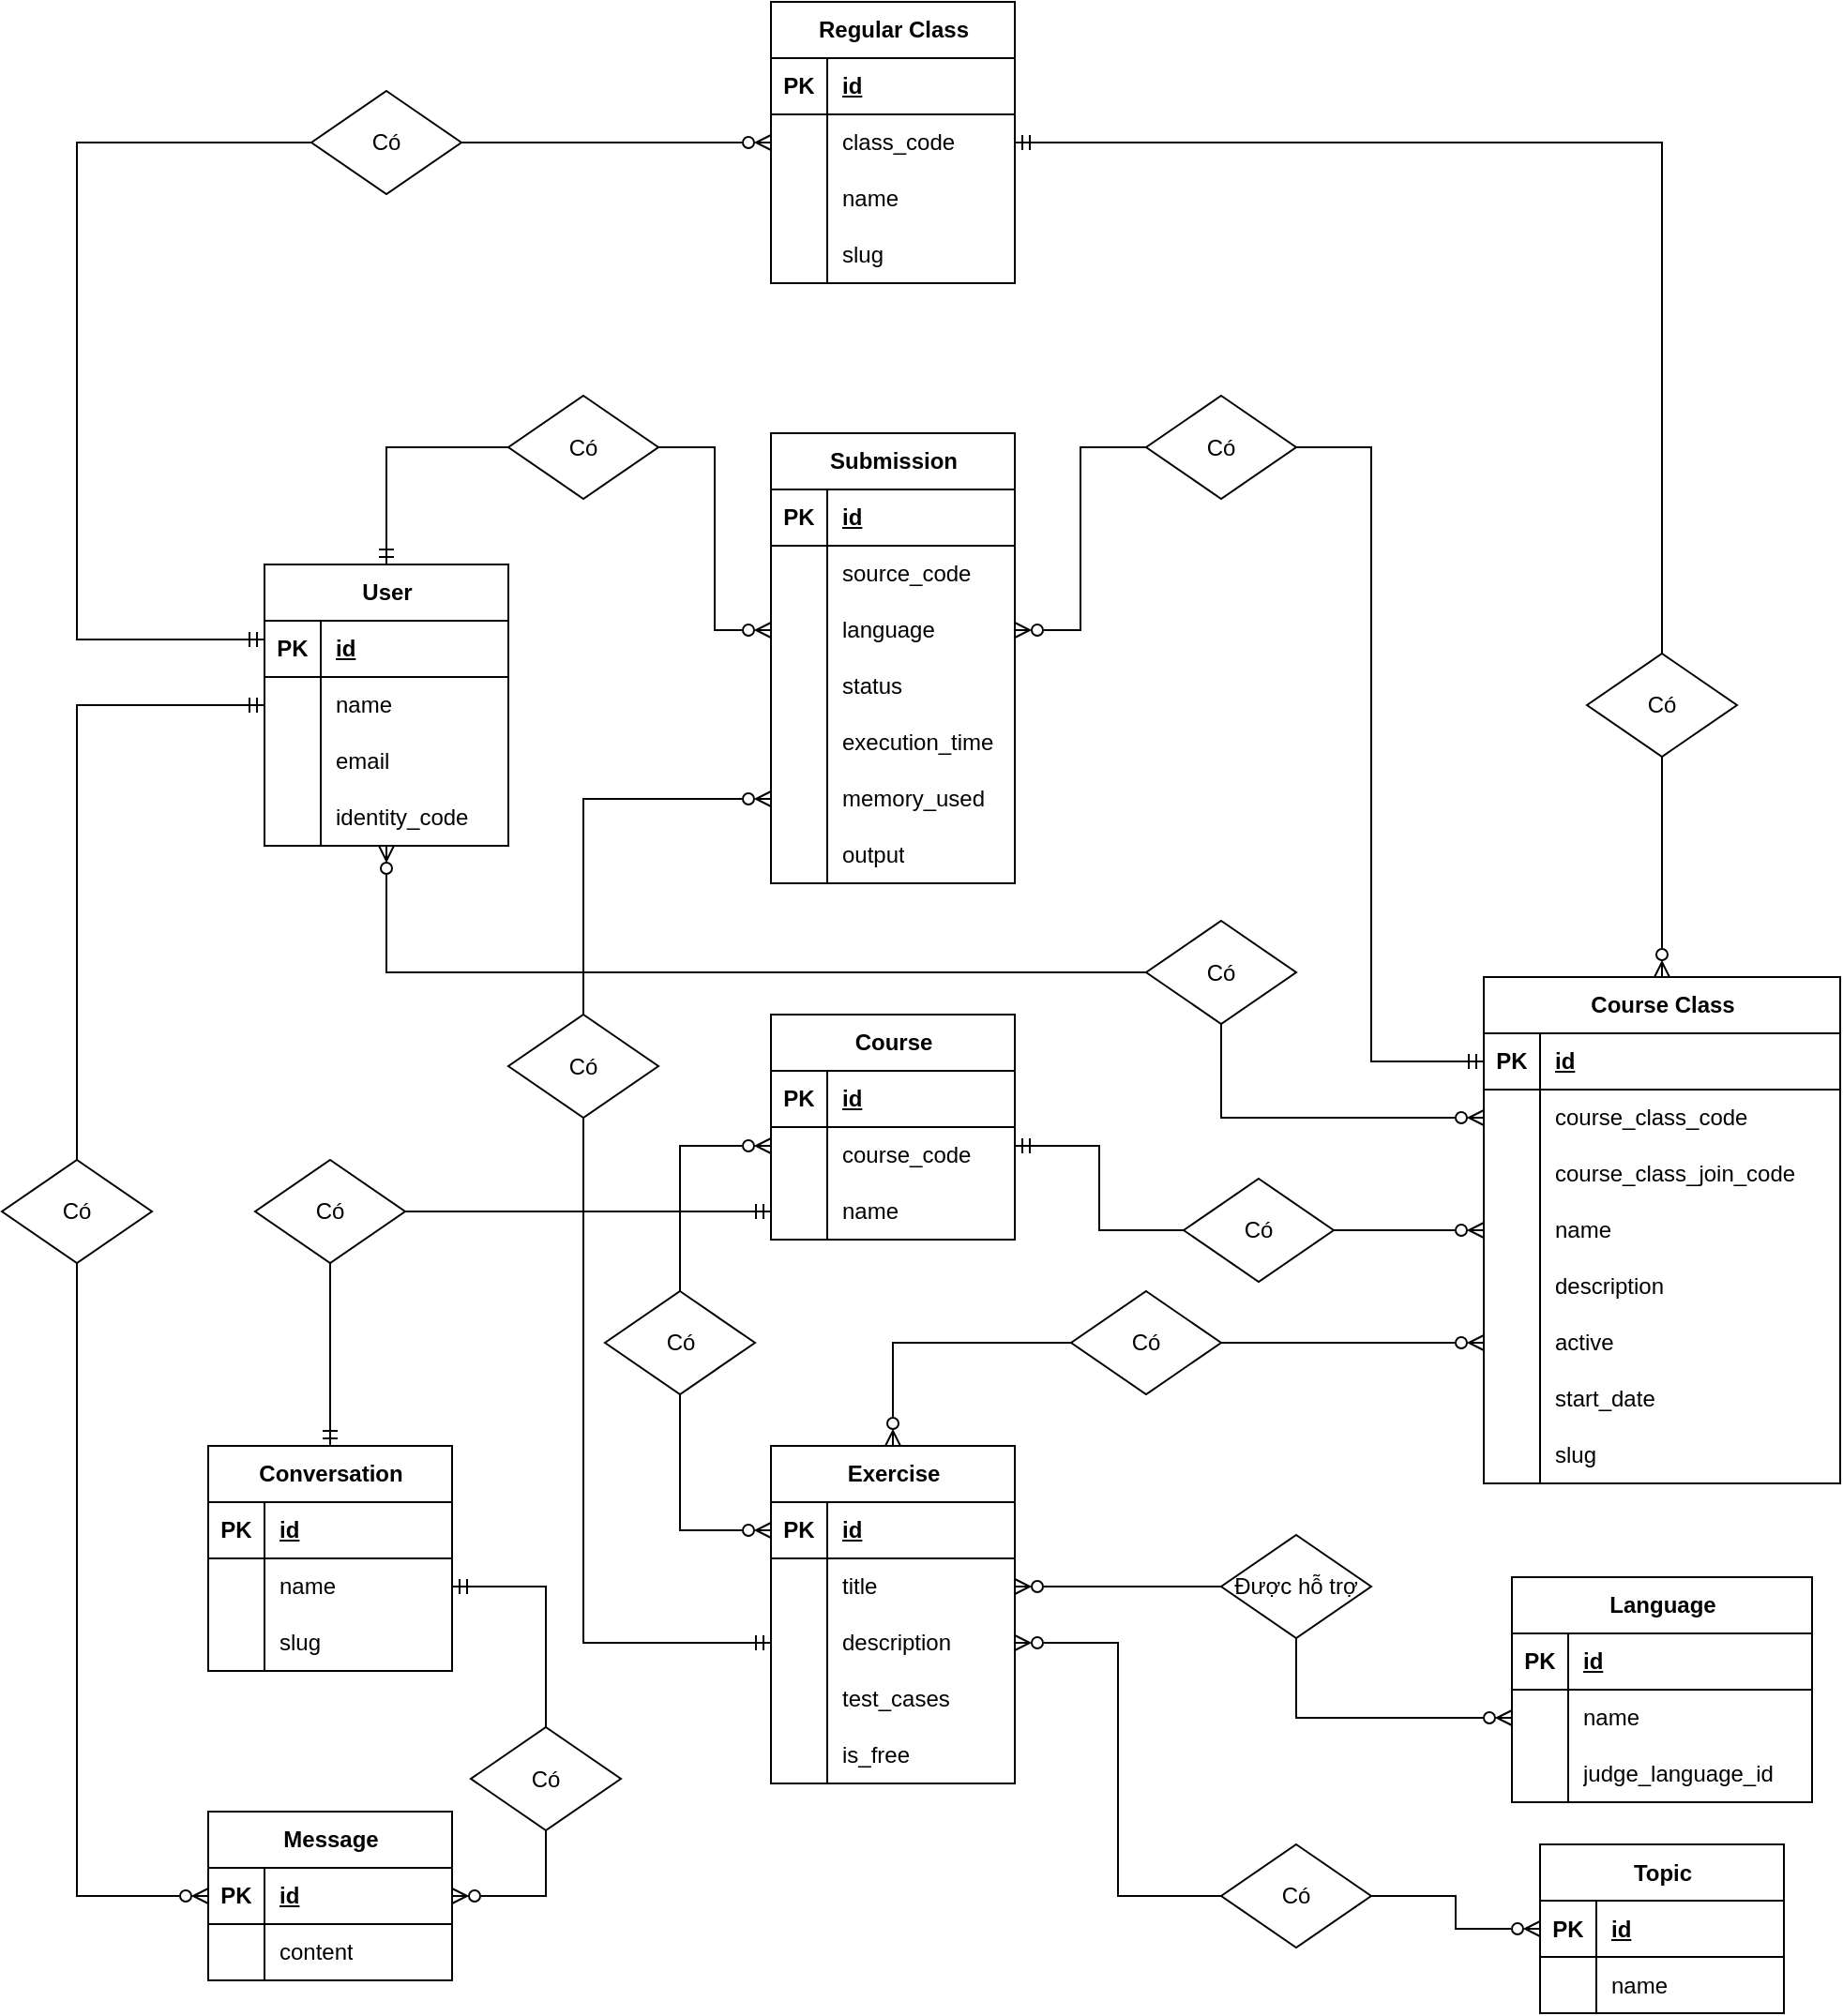 <mxfile>
    <diagram name="Page-1" id="BUQ52N1IGyS7PDmCVdv4">
        <mxGraphModel dx="2184" dy="984" grid="1" gridSize="10" guides="1" tooltips="1" connect="1" arrows="1" fold="1" page="1" pageScale="1" pageWidth="850" pageHeight="1100" math="0" shadow="0">
            <root>
                <mxCell id="0"/>
                <mxCell id="1" parent="0"/>
                <mxCell id="RSPl9oEHHZJvtTL6eW3z-139" style="edgeStyle=orthogonalEdgeStyle;rounded=0;orthogonalLoop=1;jettySize=auto;html=1;entryX=0;entryY=0.5;entryDx=0;entryDy=0;endArrow=ERzeroToMany;endFill=0;startArrow=none;startFill=0;" parent="1" source="HUi97ThK5wkzGACUbixq-1" target="RSPl9oEHHZJvtTL6eW3z-18" edge="1">
                    <mxGeometry relative="1" as="geometry"/>
                </mxCell>
                <mxCell id="HUi97ThK5wkzGACUbixq-15" style="edgeStyle=orthogonalEdgeStyle;rounded=0;orthogonalLoop=1;jettySize=auto;html=1;entryX=0;entryY=0.5;entryDx=0;entryDy=0;endArrow=ERzeroToMany;endFill=0;" parent="1" source="HUi97ThK5wkzGACUbixq-16" target="RSPl9oEHHZJvtTL6eW3z-44" edge="1">
                    <mxGeometry relative="1" as="geometry"/>
                </mxCell>
                <mxCell id="9" style="edgeStyle=orthogonalEdgeStyle;html=1;entryX=0;entryY=0.5;entryDx=0;entryDy=0;rounded=0;curved=0;startArrow=ERmandOne;startFill=0;endArrow=none;endFill=0;" edge="1" parent="1" source="RSPl9oEHHZJvtTL6eW3z-1" target="8">
                    <mxGeometry relative="1" as="geometry"/>
                </mxCell>
                <mxCell id="RSPl9oEHHZJvtTL6eW3z-1" value="User" style="shape=table;startSize=30;container=1;collapsible=1;childLayout=tableLayout;fixedRows=1;rowLines=0;fontStyle=1;align=center;resizeLast=1;html=1;" parent="1" vertex="1">
                    <mxGeometry x="-20" y="370" width="130" height="150" as="geometry"/>
                </mxCell>
                <mxCell id="RSPl9oEHHZJvtTL6eW3z-2" value="" style="shape=tableRow;horizontal=0;startSize=0;swimlaneHead=0;swimlaneBody=0;fillColor=none;collapsible=0;dropTarget=0;points=[[0,0.5],[1,0.5]];portConstraint=eastwest;top=0;left=0;right=0;bottom=1;" parent="RSPl9oEHHZJvtTL6eW3z-1" vertex="1">
                    <mxGeometry y="30" width="130" height="30" as="geometry"/>
                </mxCell>
                <mxCell id="RSPl9oEHHZJvtTL6eW3z-3" value="PK" style="shape=partialRectangle;connectable=0;fillColor=none;top=0;left=0;bottom=0;right=0;fontStyle=1;overflow=hidden;whiteSpace=wrap;html=1;" parent="RSPl9oEHHZJvtTL6eW3z-2" vertex="1">
                    <mxGeometry width="30" height="30" as="geometry">
                        <mxRectangle width="30" height="30" as="alternateBounds"/>
                    </mxGeometry>
                </mxCell>
                <mxCell id="RSPl9oEHHZJvtTL6eW3z-4" value="id" style="shape=partialRectangle;connectable=0;fillColor=none;top=0;left=0;bottom=0;right=0;align=left;spacingLeft=6;fontStyle=5;overflow=hidden;whiteSpace=wrap;html=1;" parent="RSPl9oEHHZJvtTL6eW3z-2" vertex="1">
                    <mxGeometry x="30" width="100" height="30" as="geometry">
                        <mxRectangle width="100" height="30" as="alternateBounds"/>
                    </mxGeometry>
                </mxCell>
                <mxCell id="RSPl9oEHHZJvtTL6eW3z-5" value="" style="shape=tableRow;horizontal=0;startSize=0;swimlaneHead=0;swimlaneBody=0;fillColor=none;collapsible=0;dropTarget=0;points=[[0,0.5],[1,0.5]];portConstraint=eastwest;top=0;left=0;right=0;bottom=0;" parent="RSPl9oEHHZJvtTL6eW3z-1" vertex="1">
                    <mxGeometry y="60" width="130" height="30" as="geometry"/>
                </mxCell>
                <mxCell id="RSPl9oEHHZJvtTL6eW3z-6" value="" style="shape=partialRectangle;connectable=0;fillColor=none;top=0;left=0;bottom=0;right=0;editable=1;overflow=hidden;whiteSpace=wrap;html=1;" parent="RSPl9oEHHZJvtTL6eW3z-5" vertex="1">
                    <mxGeometry width="30" height="30" as="geometry">
                        <mxRectangle width="30" height="30" as="alternateBounds"/>
                    </mxGeometry>
                </mxCell>
                <mxCell id="RSPl9oEHHZJvtTL6eW3z-7" value="name" style="shape=partialRectangle;connectable=0;fillColor=none;top=0;left=0;bottom=0;right=0;align=left;spacingLeft=6;overflow=hidden;whiteSpace=wrap;html=1;" parent="RSPl9oEHHZJvtTL6eW3z-5" vertex="1">
                    <mxGeometry x="30" width="100" height="30" as="geometry">
                        <mxRectangle width="100" height="30" as="alternateBounds"/>
                    </mxGeometry>
                </mxCell>
                <mxCell id="RSPl9oEHHZJvtTL6eW3z-8" value="" style="shape=tableRow;horizontal=0;startSize=0;swimlaneHead=0;swimlaneBody=0;fillColor=none;collapsible=0;dropTarget=0;points=[[0,0.5],[1,0.5]];portConstraint=eastwest;top=0;left=0;right=0;bottom=0;" parent="RSPl9oEHHZJvtTL6eW3z-1" vertex="1">
                    <mxGeometry y="90" width="130" height="30" as="geometry"/>
                </mxCell>
                <mxCell id="RSPl9oEHHZJvtTL6eW3z-9" value="" style="shape=partialRectangle;connectable=0;fillColor=none;top=0;left=0;bottom=0;right=0;editable=1;overflow=hidden;whiteSpace=wrap;html=1;" parent="RSPl9oEHHZJvtTL6eW3z-8" vertex="1">
                    <mxGeometry width="30" height="30" as="geometry">
                        <mxRectangle width="30" height="30" as="alternateBounds"/>
                    </mxGeometry>
                </mxCell>
                <mxCell id="RSPl9oEHHZJvtTL6eW3z-10" value="email" style="shape=partialRectangle;connectable=0;fillColor=none;top=0;left=0;bottom=0;right=0;align=left;spacingLeft=6;overflow=hidden;whiteSpace=wrap;html=1;" parent="RSPl9oEHHZJvtTL6eW3z-8" vertex="1">
                    <mxGeometry x="30" width="100" height="30" as="geometry">
                        <mxRectangle width="100" height="30" as="alternateBounds"/>
                    </mxGeometry>
                </mxCell>
                <mxCell id="RSPl9oEHHZJvtTL6eW3z-11" value="" style="shape=tableRow;horizontal=0;startSize=0;swimlaneHead=0;swimlaneBody=0;fillColor=none;collapsible=0;dropTarget=0;points=[[0,0.5],[1,0.5]];portConstraint=eastwest;top=0;left=0;right=0;bottom=0;" parent="RSPl9oEHHZJvtTL6eW3z-1" vertex="1">
                    <mxGeometry y="120" width="130" height="30" as="geometry"/>
                </mxCell>
                <mxCell id="RSPl9oEHHZJvtTL6eW3z-12" value="" style="shape=partialRectangle;connectable=0;fillColor=none;top=0;left=0;bottom=0;right=0;editable=1;overflow=hidden;whiteSpace=wrap;html=1;" parent="RSPl9oEHHZJvtTL6eW3z-11" vertex="1">
                    <mxGeometry width="30" height="30" as="geometry">
                        <mxRectangle width="30" height="30" as="alternateBounds"/>
                    </mxGeometry>
                </mxCell>
                <mxCell id="RSPl9oEHHZJvtTL6eW3z-13" value="identity_code" style="shape=partialRectangle;connectable=0;fillColor=none;top=0;left=0;bottom=0;right=0;align=left;spacingLeft=6;overflow=hidden;whiteSpace=wrap;html=1;" parent="RSPl9oEHHZJvtTL6eW3z-11" vertex="1">
                    <mxGeometry x="30" width="100" height="30" as="geometry">
                        <mxRectangle width="100" height="30" as="alternateBounds"/>
                    </mxGeometry>
                </mxCell>
                <mxCell id="RSPl9oEHHZJvtTL6eW3z-14" value="Regular Class" style="shape=table;startSize=30;container=1;collapsible=1;childLayout=tableLayout;fixedRows=1;rowLines=0;fontStyle=1;align=center;resizeLast=1;html=1;" parent="1" vertex="1">
                    <mxGeometry x="250" y="70" width="130" height="150" as="geometry"/>
                </mxCell>
                <mxCell id="RSPl9oEHHZJvtTL6eW3z-15" value="" style="shape=tableRow;horizontal=0;startSize=0;swimlaneHead=0;swimlaneBody=0;fillColor=none;collapsible=0;dropTarget=0;points=[[0,0.5],[1,0.5]];portConstraint=eastwest;top=0;left=0;right=0;bottom=1;" parent="RSPl9oEHHZJvtTL6eW3z-14" vertex="1">
                    <mxGeometry y="30" width="130" height="30" as="geometry"/>
                </mxCell>
                <mxCell id="RSPl9oEHHZJvtTL6eW3z-16" value="PK" style="shape=partialRectangle;connectable=0;fillColor=none;top=0;left=0;bottom=0;right=0;fontStyle=1;overflow=hidden;whiteSpace=wrap;html=1;" parent="RSPl9oEHHZJvtTL6eW3z-15" vertex="1">
                    <mxGeometry width="30" height="30" as="geometry">
                        <mxRectangle width="30" height="30" as="alternateBounds"/>
                    </mxGeometry>
                </mxCell>
                <mxCell id="RSPl9oEHHZJvtTL6eW3z-17" value="id" style="shape=partialRectangle;connectable=0;fillColor=none;top=0;left=0;bottom=0;right=0;align=left;spacingLeft=6;fontStyle=5;overflow=hidden;whiteSpace=wrap;html=1;" parent="RSPl9oEHHZJvtTL6eW3z-15" vertex="1">
                    <mxGeometry x="30" width="100" height="30" as="geometry">
                        <mxRectangle width="100" height="30" as="alternateBounds"/>
                    </mxGeometry>
                </mxCell>
                <mxCell id="RSPl9oEHHZJvtTL6eW3z-18" value="" style="shape=tableRow;horizontal=0;startSize=0;swimlaneHead=0;swimlaneBody=0;fillColor=none;collapsible=0;dropTarget=0;points=[[0,0.5],[1,0.5]];portConstraint=eastwest;top=0;left=0;right=0;bottom=0;" parent="RSPl9oEHHZJvtTL6eW3z-14" vertex="1">
                    <mxGeometry y="60" width="130" height="30" as="geometry"/>
                </mxCell>
                <mxCell id="RSPl9oEHHZJvtTL6eW3z-19" value="" style="shape=partialRectangle;connectable=0;fillColor=none;top=0;left=0;bottom=0;right=0;editable=1;overflow=hidden;whiteSpace=wrap;html=1;" parent="RSPl9oEHHZJvtTL6eW3z-18" vertex="1">
                    <mxGeometry width="30" height="30" as="geometry">
                        <mxRectangle width="30" height="30" as="alternateBounds"/>
                    </mxGeometry>
                </mxCell>
                <mxCell id="RSPl9oEHHZJvtTL6eW3z-20" value="class_code" style="shape=partialRectangle;connectable=0;fillColor=none;top=0;left=0;bottom=0;right=0;align=left;spacingLeft=6;overflow=hidden;whiteSpace=wrap;html=1;" parent="RSPl9oEHHZJvtTL6eW3z-18" vertex="1">
                    <mxGeometry x="30" width="100" height="30" as="geometry">
                        <mxRectangle width="100" height="30" as="alternateBounds"/>
                    </mxGeometry>
                </mxCell>
                <mxCell id="RSPl9oEHHZJvtTL6eW3z-21" value="" style="shape=tableRow;horizontal=0;startSize=0;swimlaneHead=0;swimlaneBody=0;fillColor=none;collapsible=0;dropTarget=0;points=[[0,0.5],[1,0.5]];portConstraint=eastwest;top=0;left=0;right=0;bottom=0;" parent="RSPl9oEHHZJvtTL6eW3z-14" vertex="1">
                    <mxGeometry y="90" width="130" height="30" as="geometry"/>
                </mxCell>
                <mxCell id="RSPl9oEHHZJvtTL6eW3z-22" value="" style="shape=partialRectangle;connectable=0;fillColor=none;top=0;left=0;bottom=0;right=0;editable=1;overflow=hidden;whiteSpace=wrap;html=1;" parent="RSPl9oEHHZJvtTL6eW3z-21" vertex="1">
                    <mxGeometry width="30" height="30" as="geometry">
                        <mxRectangle width="30" height="30" as="alternateBounds"/>
                    </mxGeometry>
                </mxCell>
                <mxCell id="RSPl9oEHHZJvtTL6eW3z-23" value="name" style="shape=partialRectangle;connectable=0;fillColor=none;top=0;left=0;bottom=0;right=0;align=left;spacingLeft=6;overflow=hidden;whiteSpace=wrap;html=1;" parent="RSPl9oEHHZJvtTL6eW3z-21" vertex="1">
                    <mxGeometry x="30" width="100" height="30" as="geometry">
                        <mxRectangle width="100" height="30" as="alternateBounds"/>
                    </mxGeometry>
                </mxCell>
                <mxCell id="RSPl9oEHHZJvtTL6eW3z-24" value="" style="shape=tableRow;horizontal=0;startSize=0;swimlaneHead=0;swimlaneBody=0;fillColor=none;collapsible=0;dropTarget=0;points=[[0,0.5],[1,0.5]];portConstraint=eastwest;top=0;left=0;right=0;bottom=0;" parent="RSPl9oEHHZJvtTL6eW3z-14" vertex="1">
                    <mxGeometry y="120" width="130" height="30" as="geometry"/>
                </mxCell>
                <mxCell id="RSPl9oEHHZJvtTL6eW3z-25" value="" style="shape=partialRectangle;connectable=0;fillColor=none;top=0;left=0;bottom=0;right=0;editable=1;overflow=hidden;whiteSpace=wrap;html=1;" parent="RSPl9oEHHZJvtTL6eW3z-24" vertex="1">
                    <mxGeometry width="30" height="30" as="geometry">
                        <mxRectangle width="30" height="30" as="alternateBounds"/>
                    </mxGeometry>
                </mxCell>
                <mxCell id="RSPl9oEHHZJvtTL6eW3z-26" value="slug" style="shape=partialRectangle;connectable=0;fillColor=none;top=0;left=0;bottom=0;right=0;align=left;spacingLeft=6;overflow=hidden;whiteSpace=wrap;html=1;" parent="RSPl9oEHHZJvtTL6eW3z-24" vertex="1">
                    <mxGeometry x="30" width="100" height="30" as="geometry">
                        <mxRectangle width="100" height="30" as="alternateBounds"/>
                    </mxGeometry>
                </mxCell>
                <mxCell id="HUi97ThK5wkzGACUbixq-21" style="rounded=0;orthogonalLoop=1;jettySize=auto;html=1;entryX=0.5;entryY=0;entryDx=0;entryDy=0;endArrow=none;startFill=0;startArrow=ERzeroToMany;edgeStyle=orthogonalEdgeStyle;" parent="1" source="RSPl9oEHHZJvtTL6eW3z-27" target="HUi97ThK5wkzGACUbixq-20" edge="1">
                    <mxGeometry relative="1" as="geometry">
                        <Array as="points">
                            <mxPoint x="202" y="680"/>
                        </Array>
                    </mxGeometry>
                </mxCell>
                <mxCell id="RSPl9oEHHZJvtTL6eW3z-27" value="Course" style="shape=table;startSize=30;container=1;collapsible=1;childLayout=tableLayout;fixedRows=1;rowLines=0;fontStyle=1;align=center;resizeLast=1;html=1;" parent="1" vertex="1">
                    <mxGeometry x="250" y="610" width="130" height="120" as="geometry"/>
                </mxCell>
                <mxCell id="RSPl9oEHHZJvtTL6eW3z-28" value="" style="shape=tableRow;horizontal=0;startSize=0;swimlaneHead=0;swimlaneBody=0;fillColor=none;collapsible=0;dropTarget=0;points=[[0,0.5],[1,0.5]];portConstraint=eastwest;top=0;left=0;right=0;bottom=1;" parent="RSPl9oEHHZJvtTL6eW3z-27" vertex="1">
                    <mxGeometry y="30" width="130" height="30" as="geometry"/>
                </mxCell>
                <mxCell id="RSPl9oEHHZJvtTL6eW3z-29" value="PK" style="shape=partialRectangle;connectable=0;fillColor=none;top=0;left=0;bottom=0;right=0;fontStyle=1;overflow=hidden;whiteSpace=wrap;html=1;" parent="RSPl9oEHHZJvtTL6eW3z-28" vertex="1">
                    <mxGeometry width="30" height="30" as="geometry">
                        <mxRectangle width="30" height="30" as="alternateBounds"/>
                    </mxGeometry>
                </mxCell>
                <mxCell id="RSPl9oEHHZJvtTL6eW3z-30" value="id" style="shape=partialRectangle;connectable=0;fillColor=none;top=0;left=0;bottom=0;right=0;align=left;spacingLeft=6;fontStyle=5;overflow=hidden;whiteSpace=wrap;html=1;" parent="RSPl9oEHHZJvtTL6eW3z-28" vertex="1">
                    <mxGeometry x="30" width="100" height="30" as="geometry">
                        <mxRectangle width="100" height="30" as="alternateBounds"/>
                    </mxGeometry>
                </mxCell>
                <mxCell id="RSPl9oEHHZJvtTL6eW3z-31" value="" style="shape=tableRow;horizontal=0;startSize=0;swimlaneHead=0;swimlaneBody=0;fillColor=none;collapsible=0;dropTarget=0;points=[[0,0.5],[1,0.5]];portConstraint=eastwest;top=0;left=0;right=0;bottom=0;" parent="RSPl9oEHHZJvtTL6eW3z-27" vertex="1">
                    <mxGeometry y="60" width="130" height="30" as="geometry"/>
                </mxCell>
                <mxCell id="RSPl9oEHHZJvtTL6eW3z-32" value="" style="shape=partialRectangle;connectable=0;fillColor=none;top=0;left=0;bottom=0;right=0;editable=1;overflow=hidden;whiteSpace=wrap;html=1;" parent="RSPl9oEHHZJvtTL6eW3z-31" vertex="1">
                    <mxGeometry width="30" height="30" as="geometry">
                        <mxRectangle width="30" height="30" as="alternateBounds"/>
                    </mxGeometry>
                </mxCell>
                <mxCell id="RSPl9oEHHZJvtTL6eW3z-33" value="course_code" style="shape=partialRectangle;connectable=0;fillColor=none;top=0;left=0;bottom=0;right=0;align=left;spacingLeft=6;overflow=hidden;whiteSpace=wrap;html=1;" parent="RSPl9oEHHZJvtTL6eW3z-31" vertex="1">
                    <mxGeometry x="30" width="100" height="30" as="geometry">
                        <mxRectangle width="100" height="30" as="alternateBounds"/>
                    </mxGeometry>
                </mxCell>
                <mxCell id="RSPl9oEHHZJvtTL6eW3z-34" value="" style="shape=tableRow;horizontal=0;startSize=0;swimlaneHead=0;swimlaneBody=0;fillColor=none;collapsible=0;dropTarget=0;points=[[0,0.5],[1,0.5]];portConstraint=eastwest;top=0;left=0;right=0;bottom=0;" parent="RSPl9oEHHZJvtTL6eW3z-27" vertex="1">
                    <mxGeometry y="90" width="130" height="30" as="geometry"/>
                </mxCell>
                <mxCell id="RSPl9oEHHZJvtTL6eW3z-35" value="" style="shape=partialRectangle;connectable=0;fillColor=none;top=0;left=0;bottom=0;right=0;editable=1;overflow=hidden;whiteSpace=wrap;html=1;" parent="RSPl9oEHHZJvtTL6eW3z-34" vertex="1">
                    <mxGeometry width="30" height="30" as="geometry">
                        <mxRectangle width="30" height="30" as="alternateBounds"/>
                    </mxGeometry>
                </mxCell>
                <mxCell id="RSPl9oEHHZJvtTL6eW3z-36" value="name" style="shape=partialRectangle;connectable=0;fillColor=none;top=0;left=0;bottom=0;right=0;align=left;spacingLeft=6;overflow=hidden;whiteSpace=wrap;html=1;" parent="RSPl9oEHHZJvtTL6eW3z-34" vertex="1">
                    <mxGeometry x="30" width="100" height="30" as="geometry">
                        <mxRectangle width="100" height="30" as="alternateBounds"/>
                    </mxGeometry>
                </mxCell>
                <mxCell id="HUi97ThK5wkzGACUbixq-18" style="rounded=0;orthogonalLoop=1;jettySize=auto;html=1;entryX=1;entryY=0.5;entryDx=0;entryDy=0;startArrow=ERzeroToMany;startFill=0;endArrow=none;exitX=0;exitY=0.5;exitDx=0;exitDy=0;" parent="1" source="RSPl9oEHHZJvtTL6eW3z-56" target="HUi97ThK5wkzGACUbixq-12" edge="1">
                    <mxGeometry relative="1" as="geometry"/>
                </mxCell>
                <mxCell id="RSPl9oEHHZJvtTL6eW3z-40" value="Course Class" style="shape=table;startSize=30;container=1;collapsible=1;childLayout=tableLayout;fixedRows=1;rowLines=0;fontStyle=1;align=center;resizeLast=1;html=1;" parent="1" vertex="1">
                    <mxGeometry x="630" y="590" width="190" height="270" as="geometry"/>
                </mxCell>
                <mxCell id="RSPl9oEHHZJvtTL6eW3z-41" value="" style="shape=tableRow;horizontal=0;startSize=0;swimlaneHead=0;swimlaneBody=0;fillColor=none;collapsible=0;dropTarget=0;points=[[0,0.5],[1,0.5]];portConstraint=eastwest;top=0;left=0;right=0;bottom=1;" parent="RSPl9oEHHZJvtTL6eW3z-40" vertex="1">
                    <mxGeometry y="30" width="190" height="30" as="geometry"/>
                </mxCell>
                <mxCell id="RSPl9oEHHZJvtTL6eW3z-42" value="PK" style="shape=partialRectangle;connectable=0;fillColor=none;top=0;left=0;bottom=0;right=0;fontStyle=1;overflow=hidden;whiteSpace=wrap;html=1;" parent="RSPl9oEHHZJvtTL6eW3z-41" vertex="1">
                    <mxGeometry width="30" height="30" as="geometry">
                        <mxRectangle width="30" height="30" as="alternateBounds"/>
                    </mxGeometry>
                </mxCell>
                <mxCell id="RSPl9oEHHZJvtTL6eW3z-43" value="id" style="shape=partialRectangle;connectable=0;fillColor=none;top=0;left=0;bottom=0;right=0;align=left;spacingLeft=6;fontStyle=5;overflow=hidden;whiteSpace=wrap;html=1;" parent="RSPl9oEHHZJvtTL6eW3z-41" vertex="1">
                    <mxGeometry x="30" width="160" height="30" as="geometry">
                        <mxRectangle width="160" height="30" as="alternateBounds"/>
                    </mxGeometry>
                </mxCell>
                <mxCell id="RSPl9oEHHZJvtTL6eW3z-44" value="" style="shape=tableRow;horizontal=0;startSize=0;swimlaneHead=0;swimlaneBody=0;fillColor=none;collapsible=0;dropTarget=0;points=[[0,0.5],[1,0.5]];portConstraint=eastwest;top=0;left=0;right=0;bottom=0;" parent="RSPl9oEHHZJvtTL6eW3z-40" vertex="1">
                    <mxGeometry y="60" width="190" height="30" as="geometry"/>
                </mxCell>
                <mxCell id="RSPl9oEHHZJvtTL6eW3z-45" value="" style="shape=partialRectangle;connectable=0;fillColor=none;top=0;left=0;bottom=0;right=0;editable=1;overflow=hidden;whiteSpace=wrap;html=1;" parent="RSPl9oEHHZJvtTL6eW3z-44" vertex="1">
                    <mxGeometry width="30" height="30" as="geometry">
                        <mxRectangle width="30" height="30" as="alternateBounds"/>
                    </mxGeometry>
                </mxCell>
                <mxCell id="RSPl9oEHHZJvtTL6eW3z-46" value="course_class_code" style="shape=partialRectangle;connectable=0;fillColor=none;top=0;left=0;bottom=0;right=0;align=left;spacingLeft=6;overflow=hidden;whiteSpace=wrap;html=1;" parent="RSPl9oEHHZJvtTL6eW3z-44" vertex="1">
                    <mxGeometry x="30" width="160" height="30" as="geometry">
                        <mxRectangle width="160" height="30" as="alternateBounds"/>
                    </mxGeometry>
                </mxCell>
                <mxCell id="RSPl9oEHHZJvtTL6eW3z-50" value="" style="shape=tableRow;horizontal=0;startSize=0;swimlaneHead=0;swimlaneBody=0;fillColor=none;collapsible=0;dropTarget=0;points=[[0,0.5],[1,0.5]];portConstraint=eastwest;top=0;left=0;right=0;bottom=0;" parent="RSPl9oEHHZJvtTL6eW3z-40" vertex="1">
                    <mxGeometry y="90" width="190" height="30" as="geometry"/>
                </mxCell>
                <mxCell id="RSPl9oEHHZJvtTL6eW3z-51" value="" style="shape=partialRectangle;connectable=0;fillColor=none;top=0;left=0;bottom=0;right=0;editable=1;overflow=hidden;whiteSpace=wrap;html=1;" parent="RSPl9oEHHZJvtTL6eW3z-50" vertex="1">
                    <mxGeometry width="30" height="30" as="geometry">
                        <mxRectangle width="30" height="30" as="alternateBounds"/>
                    </mxGeometry>
                </mxCell>
                <mxCell id="RSPl9oEHHZJvtTL6eW3z-52" value="course_class_join_code" style="shape=partialRectangle;connectable=0;fillColor=none;top=0;left=0;bottom=0;right=0;align=left;spacingLeft=6;overflow=hidden;whiteSpace=wrap;html=1;" parent="RSPl9oEHHZJvtTL6eW3z-50" vertex="1">
                    <mxGeometry x="30" width="160" height="30" as="geometry">
                        <mxRectangle width="160" height="30" as="alternateBounds"/>
                    </mxGeometry>
                </mxCell>
                <mxCell id="RSPl9oEHHZJvtTL6eW3z-47" value="" style="shape=tableRow;horizontal=0;startSize=0;swimlaneHead=0;swimlaneBody=0;fillColor=none;collapsible=0;dropTarget=0;points=[[0,0.5],[1,0.5]];portConstraint=eastwest;top=0;left=0;right=0;bottom=0;" parent="RSPl9oEHHZJvtTL6eW3z-40" vertex="1">
                    <mxGeometry y="120" width="190" height="30" as="geometry"/>
                </mxCell>
                <mxCell id="RSPl9oEHHZJvtTL6eW3z-48" value="" style="shape=partialRectangle;connectable=0;fillColor=none;top=0;left=0;bottom=0;right=0;editable=1;overflow=hidden;whiteSpace=wrap;html=1;" parent="RSPl9oEHHZJvtTL6eW3z-47" vertex="1">
                    <mxGeometry width="30" height="30" as="geometry">
                        <mxRectangle width="30" height="30" as="alternateBounds"/>
                    </mxGeometry>
                </mxCell>
                <mxCell id="RSPl9oEHHZJvtTL6eW3z-49" value="name" style="shape=partialRectangle;connectable=0;fillColor=none;top=0;left=0;bottom=0;right=0;align=left;spacingLeft=6;overflow=hidden;whiteSpace=wrap;html=1;" parent="RSPl9oEHHZJvtTL6eW3z-47" vertex="1">
                    <mxGeometry x="30" width="160" height="30" as="geometry">
                        <mxRectangle width="160" height="30" as="alternateBounds"/>
                    </mxGeometry>
                </mxCell>
                <mxCell id="RSPl9oEHHZJvtTL6eW3z-53" value="" style="shape=tableRow;horizontal=0;startSize=0;swimlaneHead=0;swimlaneBody=0;fillColor=none;collapsible=0;dropTarget=0;points=[[0,0.5],[1,0.5]];portConstraint=eastwest;top=0;left=0;right=0;bottom=0;" parent="RSPl9oEHHZJvtTL6eW3z-40" vertex="1">
                    <mxGeometry y="150" width="190" height="30" as="geometry"/>
                </mxCell>
                <mxCell id="RSPl9oEHHZJvtTL6eW3z-54" value="" style="shape=partialRectangle;connectable=0;fillColor=none;top=0;left=0;bottom=0;right=0;editable=1;overflow=hidden;whiteSpace=wrap;html=1;" parent="RSPl9oEHHZJvtTL6eW3z-53" vertex="1">
                    <mxGeometry width="30" height="30" as="geometry">
                        <mxRectangle width="30" height="30" as="alternateBounds"/>
                    </mxGeometry>
                </mxCell>
                <mxCell id="RSPl9oEHHZJvtTL6eW3z-55" value="description" style="shape=partialRectangle;connectable=0;fillColor=none;top=0;left=0;bottom=0;right=0;align=left;spacingLeft=6;overflow=hidden;whiteSpace=wrap;html=1;" parent="RSPl9oEHHZJvtTL6eW3z-53" vertex="1">
                    <mxGeometry x="30" width="160" height="30" as="geometry">
                        <mxRectangle width="160" height="30" as="alternateBounds"/>
                    </mxGeometry>
                </mxCell>
                <mxCell id="RSPl9oEHHZJvtTL6eW3z-56" value="" style="shape=tableRow;horizontal=0;startSize=0;swimlaneHead=0;swimlaneBody=0;fillColor=none;collapsible=0;dropTarget=0;points=[[0,0.5],[1,0.5]];portConstraint=eastwest;top=0;left=0;right=0;bottom=0;" parent="RSPl9oEHHZJvtTL6eW3z-40" vertex="1">
                    <mxGeometry y="180" width="190" height="30" as="geometry"/>
                </mxCell>
                <mxCell id="RSPl9oEHHZJvtTL6eW3z-57" value="&lt;span style=&quot;white-space: pre;&quot;&gt;&#x9;&lt;/span&gt;" style="shape=partialRectangle;connectable=0;fillColor=none;top=0;left=0;bottom=0;right=0;editable=1;overflow=hidden;whiteSpace=wrap;html=1;" parent="RSPl9oEHHZJvtTL6eW3z-56" vertex="1">
                    <mxGeometry width="30" height="30" as="geometry">
                        <mxRectangle width="30" height="30" as="alternateBounds"/>
                    </mxGeometry>
                </mxCell>
                <mxCell id="RSPl9oEHHZJvtTL6eW3z-58" value="active" style="shape=partialRectangle;connectable=0;fillColor=none;top=0;left=0;bottom=0;right=0;align=left;spacingLeft=6;overflow=hidden;whiteSpace=wrap;html=1;" parent="RSPl9oEHHZJvtTL6eW3z-56" vertex="1">
                    <mxGeometry x="30" width="160" height="30" as="geometry">
                        <mxRectangle width="160" height="30" as="alternateBounds"/>
                    </mxGeometry>
                </mxCell>
                <mxCell id="RSPl9oEHHZJvtTL6eW3z-59" value="" style="shape=tableRow;horizontal=0;startSize=0;swimlaneHead=0;swimlaneBody=0;fillColor=none;collapsible=0;dropTarget=0;points=[[0,0.5],[1,0.5]];portConstraint=eastwest;top=0;left=0;right=0;bottom=0;" parent="RSPl9oEHHZJvtTL6eW3z-40" vertex="1">
                    <mxGeometry y="210" width="190" height="30" as="geometry"/>
                </mxCell>
                <mxCell id="RSPl9oEHHZJvtTL6eW3z-60" value="&lt;span style=&quot;white-space: pre;&quot;&gt;&#x9;&lt;/span&gt;" style="shape=partialRectangle;connectable=0;fillColor=none;top=0;left=0;bottom=0;right=0;editable=1;overflow=hidden;whiteSpace=wrap;html=1;" parent="RSPl9oEHHZJvtTL6eW3z-59" vertex="1">
                    <mxGeometry width="30" height="30" as="geometry">
                        <mxRectangle width="30" height="30" as="alternateBounds"/>
                    </mxGeometry>
                </mxCell>
                <mxCell id="RSPl9oEHHZJvtTL6eW3z-61" value="start_date" style="shape=partialRectangle;connectable=0;fillColor=none;top=0;left=0;bottom=0;right=0;align=left;spacingLeft=6;overflow=hidden;whiteSpace=wrap;html=1;" parent="RSPl9oEHHZJvtTL6eW3z-59" vertex="1">
                    <mxGeometry x="30" width="160" height="30" as="geometry">
                        <mxRectangle width="160" height="30" as="alternateBounds"/>
                    </mxGeometry>
                </mxCell>
                <mxCell id="RSPl9oEHHZJvtTL6eW3z-62" value="" style="shape=tableRow;horizontal=0;startSize=0;swimlaneHead=0;swimlaneBody=0;fillColor=none;collapsible=0;dropTarget=0;points=[[0,0.5],[1,0.5]];portConstraint=eastwest;top=0;left=0;right=0;bottom=0;" parent="RSPl9oEHHZJvtTL6eW3z-40" vertex="1">
                    <mxGeometry y="240" width="190" height="30" as="geometry"/>
                </mxCell>
                <mxCell id="RSPl9oEHHZJvtTL6eW3z-63" value="&lt;span style=&quot;white-space: pre;&quot;&gt;&#x9;&lt;/span&gt;" style="shape=partialRectangle;connectable=0;fillColor=none;top=0;left=0;bottom=0;right=0;editable=1;overflow=hidden;whiteSpace=wrap;html=1;" parent="RSPl9oEHHZJvtTL6eW3z-62" vertex="1">
                    <mxGeometry width="30" height="30" as="geometry">
                        <mxRectangle width="30" height="30" as="alternateBounds"/>
                    </mxGeometry>
                </mxCell>
                <mxCell id="RSPl9oEHHZJvtTL6eW3z-64" value="slug" style="shape=partialRectangle;connectable=0;fillColor=none;top=0;left=0;bottom=0;right=0;align=left;spacingLeft=6;overflow=hidden;whiteSpace=wrap;html=1;" parent="RSPl9oEHHZJvtTL6eW3z-62" vertex="1">
                    <mxGeometry x="30" width="160" height="30" as="geometry">
                        <mxRectangle width="160" height="30" as="alternateBounds"/>
                    </mxGeometry>
                </mxCell>
                <mxCell id="RSPl9oEHHZJvtTL6eW3z-65" value="Exercise" style="shape=table;startSize=30;container=1;collapsible=1;childLayout=tableLayout;fixedRows=1;rowLines=0;fontStyle=1;align=center;resizeLast=1;html=1;" parent="1" vertex="1">
                    <mxGeometry x="250" y="840" width="130" height="180" as="geometry"/>
                </mxCell>
                <mxCell id="RSPl9oEHHZJvtTL6eW3z-66" value="" style="shape=tableRow;horizontal=0;startSize=0;swimlaneHead=0;swimlaneBody=0;fillColor=none;collapsible=0;dropTarget=0;points=[[0,0.5],[1,0.5]];portConstraint=eastwest;top=0;left=0;right=0;bottom=1;" parent="RSPl9oEHHZJvtTL6eW3z-65" vertex="1">
                    <mxGeometry y="30" width="130" height="30" as="geometry"/>
                </mxCell>
                <mxCell id="RSPl9oEHHZJvtTL6eW3z-67" value="PK" style="shape=partialRectangle;connectable=0;fillColor=none;top=0;left=0;bottom=0;right=0;fontStyle=1;overflow=hidden;whiteSpace=wrap;html=1;" parent="RSPl9oEHHZJvtTL6eW3z-66" vertex="1">
                    <mxGeometry width="30" height="30" as="geometry">
                        <mxRectangle width="30" height="30" as="alternateBounds"/>
                    </mxGeometry>
                </mxCell>
                <mxCell id="RSPl9oEHHZJvtTL6eW3z-68" value="id" style="shape=partialRectangle;connectable=0;fillColor=none;top=0;left=0;bottom=0;right=0;align=left;spacingLeft=6;fontStyle=5;overflow=hidden;whiteSpace=wrap;html=1;" parent="RSPl9oEHHZJvtTL6eW3z-66" vertex="1">
                    <mxGeometry x="30" width="100" height="30" as="geometry">
                        <mxRectangle width="100" height="30" as="alternateBounds"/>
                    </mxGeometry>
                </mxCell>
                <mxCell id="RSPl9oEHHZJvtTL6eW3z-69" value="" style="shape=tableRow;horizontal=0;startSize=0;swimlaneHead=0;swimlaneBody=0;fillColor=none;collapsible=0;dropTarget=0;points=[[0,0.5],[1,0.5]];portConstraint=eastwest;top=0;left=0;right=0;bottom=0;" parent="RSPl9oEHHZJvtTL6eW3z-65" vertex="1">
                    <mxGeometry y="60" width="130" height="30" as="geometry"/>
                </mxCell>
                <mxCell id="RSPl9oEHHZJvtTL6eW3z-70" value="" style="shape=partialRectangle;connectable=0;fillColor=none;top=0;left=0;bottom=0;right=0;editable=1;overflow=hidden;whiteSpace=wrap;html=1;" parent="RSPl9oEHHZJvtTL6eW3z-69" vertex="1">
                    <mxGeometry width="30" height="30" as="geometry">
                        <mxRectangle width="30" height="30" as="alternateBounds"/>
                    </mxGeometry>
                </mxCell>
                <mxCell id="RSPl9oEHHZJvtTL6eW3z-71" value="title" style="shape=partialRectangle;connectable=0;fillColor=none;top=0;left=0;bottom=0;right=0;align=left;spacingLeft=6;overflow=hidden;whiteSpace=wrap;html=1;" parent="RSPl9oEHHZJvtTL6eW3z-69" vertex="1">
                    <mxGeometry x="30" width="100" height="30" as="geometry">
                        <mxRectangle width="100" height="30" as="alternateBounds"/>
                    </mxGeometry>
                </mxCell>
                <mxCell id="RSPl9oEHHZJvtTL6eW3z-72" value="" style="shape=tableRow;horizontal=0;startSize=0;swimlaneHead=0;swimlaneBody=0;fillColor=none;collapsible=0;dropTarget=0;points=[[0,0.5],[1,0.5]];portConstraint=eastwest;top=0;left=0;right=0;bottom=0;" parent="RSPl9oEHHZJvtTL6eW3z-65" vertex="1">
                    <mxGeometry y="90" width="130" height="30" as="geometry"/>
                </mxCell>
                <mxCell id="RSPl9oEHHZJvtTL6eW3z-73" value="" style="shape=partialRectangle;connectable=0;fillColor=none;top=0;left=0;bottom=0;right=0;editable=1;overflow=hidden;whiteSpace=wrap;html=1;" parent="RSPl9oEHHZJvtTL6eW3z-72" vertex="1">
                    <mxGeometry width="30" height="30" as="geometry">
                        <mxRectangle width="30" height="30" as="alternateBounds"/>
                    </mxGeometry>
                </mxCell>
                <mxCell id="RSPl9oEHHZJvtTL6eW3z-74" value="description" style="shape=partialRectangle;connectable=0;fillColor=none;top=0;left=0;bottom=0;right=0;align=left;spacingLeft=6;overflow=hidden;whiteSpace=wrap;html=1;" parent="RSPl9oEHHZJvtTL6eW3z-72" vertex="1">
                    <mxGeometry x="30" width="100" height="30" as="geometry">
                        <mxRectangle width="100" height="30" as="alternateBounds"/>
                    </mxGeometry>
                </mxCell>
                <mxCell id="RSPl9oEHHZJvtTL6eW3z-75" value="" style="shape=tableRow;horizontal=0;startSize=0;swimlaneHead=0;swimlaneBody=0;fillColor=none;collapsible=0;dropTarget=0;points=[[0,0.5],[1,0.5]];portConstraint=eastwest;top=0;left=0;right=0;bottom=0;" parent="RSPl9oEHHZJvtTL6eW3z-65" vertex="1">
                    <mxGeometry y="120" width="130" height="30" as="geometry"/>
                </mxCell>
                <mxCell id="RSPl9oEHHZJvtTL6eW3z-76" value="" style="shape=partialRectangle;connectable=0;fillColor=none;top=0;left=0;bottom=0;right=0;editable=1;overflow=hidden;whiteSpace=wrap;html=1;" parent="RSPl9oEHHZJvtTL6eW3z-75" vertex="1">
                    <mxGeometry width="30" height="30" as="geometry">
                        <mxRectangle width="30" height="30" as="alternateBounds"/>
                    </mxGeometry>
                </mxCell>
                <mxCell id="RSPl9oEHHZJvtTL6eW3z-77" value="test_cases" style="shape=partialRectangle;connectable=0;fillColor=none;top=0;left=0;bottom=0;right=0;align=left;spacingLeft=6;overflow=hidden;whiteSpace=wrap;html=1;" parent="RSPl9oEHHZJvtTL6eW3z-75" vertex="1">
                    <mxGeometry x="30" width="100" height="30" as="geometry">
                        <mxRectangle width="100" height="30" as="alternateBounds"/>
                    </mxGeometry>
                </mxCell>
                <mxCell id="RSPl9oEHHZJvtTL6eW3z-78" value="" style="shape=tableRow;horizontal=0;startSize=0;swimlaneHead=0;swimlaneBody=0;fillColor=none;collapsible=0;dropTarget=0;points=[[0,0.5],[1,0.5]];portConstraint=eastwest;top=0;left=0;right=0;bottom=0;" parent="RSPl9oEHHZJvtTL6eW3z-65" vertex="1">
                    <mxGeometry y="150" width="130" height="30" as="geometry"/>
                </mxCell>
                <mxCell id="RSPl9oEHHZJvtTL6eW3z-79" value="" style="shape=partialRectangle;connectable=0;fillColor=none;top=0;left=0;bottom=0;right=0;editable=1;overflow=hidden;whiteSpace=wrap;html=1;" parent="RSPl9oEHHZJvtTL6eW3z-78" vertex="1">
                    <mxGeometry width="30" height="30" as="geometry">
                        <mxRectangle width="30" height="30" as="alternateBounds"/>
                    </mxGeometry>
                </mxCell>
                <mxCell id="RSPl9oEHHZJvtTL6eW3z-80" value="is_free" style="shape=partialRectangle;connectable=0;fillColor=none;top=0;left=0;bottom=0;right=0;align=left;spacingLeft=6;overflow=hidden;whiteSpace=wrap;html=1;" parent="RSPl9oEHHZJvtTL6eW3z-78" vertex="1">
                    <mxGeometry x="30" width="100" height="30" as="geometry">
                        <mxRectangle width="100" height="30" as="alternateBounds"/>
                    </mxGeometry>
                </mxCell>
                <mxCell id="RSPl9oEHHZJvtTL6eW3z-81" value="Submission" style="shape=table;startSize=30;container=1;collapsible=1;childLayout=tableLayout;fixedRows=1;rowLines=0;fontStyle=1;align=center;resizeLast=1;html=1;" parent="1" vertex="1">
                    <mxGeometry x="250" y="300" width="130" height="240" as="geometry"/>
                </mxCell>
                <mxCell id="RSPl9oEHHZJvtTL6eW3z-82" value="" style="shape=tableRow;horizontal=0;startSize=0;swimlaneHead=0;swimlaneBody=0;fillColor=none;collapsible=0;dropTarget=0;points=[[0,0.5],[1,0.5]];portConstraint=eastwest;top=0;left=0;right=0;bottom=1;" parent="RSPl9oEHHZJvtTL6eW3z-81" vertex="1">
                    <mxGeometry y="30" width="130" height="30" as="geometry"/>
                </mxCell>
                <mxCell id="RSPl9oEHHZJvtTL6eW3z-83" value="PK" style="shape=partialRectangle;connectable=0;fillColor=none;top=0;left=0;bottom=0;right=0;fontStyle=1;overflow=hidden;whiteSpace=wrap;html=1;" parent="RSPl9oEHHZJvtTL6eW3z-82" vertex="1">
                    <mxGeometry width="30" height="30" as="geometry">
                        <mxRectangle width="30" height="30" as="alternateBounds"/>
                    </mxGeometry>
                </mxCell>
                <mxCell id="RSPl9oEHHZJvtTL6eW3z-84" value="id" style="shape=partialRectangle;connectable=0;fillColor=none;top=0;left=0;bottom=0;right=0;align=left;spacingLeft=6;fontStyle=5;overflow=hidden;whiteSpace=wrap;html=1;" parent="RSPl9oEHHZJvtTL6eW3z-82" vertex="1">
                    <mxGeometry x="30" width="100" height="30" as="geometry">
                        <mxRectangle width="100" height="30" as="alternateBounds"/>
                    </mxGeometry>
                </mxCell>
                <mxCell id="RSPl9oEHHZJvtTL6eW3z-85" value="" style="shape=tableRow;horizontal=0;startSize=0;swimlaneHead=0;swimlaneBody=0;fillColor=none;collapsible=0;dropTarget=0;points=[[0,0.5],[1,0.5]];portConstraint=eastwest;top=0;left=0;right=0;bottom=0;" parent="RSPl9oEHHZJvtTL6eW3z-81" vertex="1">
                    <mxGeometry y="60" width="130" height="30" as="geometry"/>
                </mxCell>
                <mxCell id="RSPl9oEHHZJvtTL6eW3z-86" value="" style="shape=partialRectangle;connectable=0;fillColor=none;top=0;left=0;bottom=0;right=0;editable=1;overflow=hidden;whiteSpace=wrap;html=1;" parent="RSPl9oEHHZJvtTL6eW3z-85" vertex="1">
                    <mxGeometry width="30" height="30" as="geometry">
                        <mxRectangle width="30" height="30" as="alternateBounds"/>
                    </mxGeometry>
                </mxCell>
                <mxCell id="RSPl9oEHHZJvtTL6eW3z-87" value="source_code" style="shape=partialRectangle;connectable=0;fillColor=none;top=0;left=0;bottom=0;right=0;align=left;spacingLeft=6;overflow=hidden;whiteSpace=wrap;html=1;" parent="RSPl9oEHHZJvtTL6eW3z-85" vertex="1">
                    <mxGeometry x="30" width="100" height="30" as="geometry">
                        <mxRectangle width="100" height="30" as="alternateBounds"/>
                    </mxGeometry>
                </mxCell>
                <mxCell id="RSPl9oEHHZJvtTL6eW3z-88" value="" style="shape=tableRow;horizontal=0;startSize=0;swimlaneHead=0;swimlaneBody=0;fillColor=none;collapsible=0;dropTarget=0;points=[[0,0.5],[1,0.5]];portConstraint=eastwest;top=0;left=0;right=0;bottom=0;" parent="RSPl9oEHHZJvtTL6eW3z-81" vertex="1">
                    <mxGeometry y="90" width="130" height="30" as="geometry"/>
                </mxCell>
                <mxCell id="RSPl9oEHHZJvtTL6eW3z-89" value="" style="shape=partialRectangle;connectable=0;fillColor=none;top=0;left=0;bottom=0;right=0;editable=1;overflow=hidden;whiteSpace=wrap;html=1;" parent="RSPl9oEHHZJvtTL6eW3z-88" vertex="1">
                    <mxGeometry width="30" height="30" as="geometry">
                        <mxRectangle width="30" height="30" as="alternateBounds"/>
                    </mxGeometry>
                </mxCell>
                <mxCell id="RSPl9oEHHZJvtTL6eW3z-90" value="language" style="shape=partialRectangle;connectable=0;fillColor=none;top=0;left=0;bottom=0;right=0;align=left;spacingLeft=6;overflow=hidden;whiteSpace=wrap;html=1;" parent="RSPl9oEHHZJvtTL6eW3z-88" vertex="1">
                    <mxGeometry x="30" width="100" height="30" as="geometry">
                        <mxRectangle width="100" height="30" as="alternateBounds"/>
                    </mxGeometry>
                </mxCell>
                <mxCell id="RSPl9oEHHZJvtTL6eW3z-91" value="" style="shape=tableRow;horizontal=0;startSize=0;swimlaneHead=0;swimlaneBody=0;fillColor=none;collapsible=0;dropTarget=0;points=[[0,0.5],[1,0.5]];portConstraint=eastwest;top=0;left=0;right=0;bottom=0;" parent="RSPl9oEHHZJvtTL6eW3z-81" vertex="1">
                    <mxGeometry y="120" width="130" height="30" as="geometry"/>
                </mxCell>
                <mxCell id="RSPl9oEHHZJvtTL6eW3z-92" value="" style="shape=partialRectangle;connectable=0;fillColor=none;top=0;left=0;bottom=0;right=0;editable=1;overflow=hidden;whiteSpace=wrap;html=1;" parent="RSPl9oEHHZJvtTL6eW3z-91" vertex="1">
                    <mxGeometry width="30" height="30" as="geometry">
                        <mxRectangle width="30" height="30" as="alternateBounds"/>
                    </mxGeometry>
                </mxCell>
                <mxCell id="RSPl9oEHHZJvtTL6eW3z-93" value="status" style="shape=partialRectangle;connectable=0;fillColor=none;top=0;left=0;bottom=0;right=0;align=left;spacingLeft=6;overflow=hidden;whiteSpace=wrap;html=1;" parent="RSPl9oEHHZJvtTL6eW3z-91" vertex="1">
                    <mxGeometry x="30" width="100" height="30" as="geometry">
                        <mxRectangle width="100" height="30" as="alternateBounds"/>
                    </mxGeometry>
                </mxCell>
                <mxCell id="RSPl9oEHHZJvtTL6eW3z-94" value="" style="shape=tableRow;horizontal=0;startSize=0;swimlaneHead=0;swimlaneBody=0;fillColor=none;collapsible=0;dropTarget=0;points=[[0,0.5],[1,0.5]];portConstraint=eastwest;top=0;left=0;right=0;bottom=0;" parent="RSPl9oEHHZJvtTL6eW3z-81" vertex="1">
                    <mxGeometry y="150" width="130" height="30" as="geometry"/>
                </mxCell>
                <mxCell id="RSPl9oEHHZJvtTL6eW3z-95" value="" style="shape=partialRectangle;connectable=0;fillColor=none;top=0;left=0;bottom=0;right=0;editable=1;overflow=hidden;whiteSpace=wrap;html=1;" parent="RSPl9oEHHZJvtTL6eW3z-94" vertex="1">
                    <mxGeometry width="30" height="30" as="geometry">
                        <mxRectangle width="30" height="30" as="alternateBounds"/>
                    </mxGeometry>
                </mxCell>
                <mxCell id="RSPl9oEHHZJvtTL6eW3z-96" value="execution_time" style="shape=partialRectangle;connectable=0;fillColor=none;top=0;left=0;bottom=0;right=0;align=left;spacingLeft=6;overflow=hidden;whiteSpace=wrap;html=1;" parent="RSPl9oEHHZJvtTL6eW3z-94" vertex="1">
                    <mxGeometry x="30" width="100" height="30" as="geometry">
                        <mxRectangle width="100" height="30" as="alternateBounds"/>
                    </mxGeometry>
                </mxCell>
                <mxCell id="RSPl9oEHHZJvtTL6eW3z-133" value="" style="shape=tableRow;horizontal=0;startSize=0;swimlaneHead=0;swimlaneBody=0;fillColor=none;collapsible=0;dropTarget=0;points=[[0,0.5],[1,0.5]];portConstraint=eastwest;top=0;left=0;right=0;bottom=0;" parent="RSPl9oEHHZJvtTL6eW3z-81" vertex="1">
                    <mxGeometry y="180" width="130" height="30" as="geometry"/>
                </mxCell>
                <mxCell id="RSPl9oEHHZJvtTL6eW3z-134" value="" style="shape=partialRectangle;connectable=0;fillColor=none;top=0;left=0;bottom=0;right=0;editable=1;overflow=hidden;whiteSpace=wrap;html=1;" parent="RSPl9oEHHZJvtTL6eW3z-133" vertex="1">
                    <mxGeometry width="30" height="30" as="geometry">
                        <mxRectangle width="30" height="30" as="alternateBounds"/>
                    </mxGeometry>
                </mxCell>
                <mxCell id="RSPl9oEHHZJvtTL6eW3z-135" value="memory_used" style="shape=partialRectangle;connectable=0;fillColor=none;top=0;left=0;bottom=0;right=0;align=left;spacingLeft=6;overflow=hidden;whiteSpace=wrap;html=1;" parent="RSPl9oEHHZJvtTL6eW3z-133" vertex="1">
                    <mxGeometry x="30" width="100" height="30" as="geometry">
                        <mxRectangle width="100" height="30" as="alternateBounds"/>
                    </mxGeometry>
                </mxCell>
                <mxCell id="RSPl9oEHHZJvtTL6eW3z-136" value="" style="shape=tableRow;horizontal=0;startSize=0;swimlaneHead=0;swimlaneBody=0;fillColor=none;collapsible=0;dropTarget=0;points=[[0,0.5],[1,0.5]];portConstraint=eastwest;top=0;left=0;right=0;bottom=0;" parent="RSPl9oEHHZJvtTL6eW3z-81" vertex="1">
                    <mxGeometry y="210" width="130" height="30" as="geometry"/>
                </mxCell>
                <mxCell id="RSPl9oEHHZJvtTL6eW3z-137" value="" style="shape=partialRectangle;connectable=0;fillColor=none;top=0;left=0;bottom=0;right=0;editable=1;overflow=hidden;whiteSpace=wrap;html=1;" parent="RSPl9oEHHZJvtTL6eW3z-136" vertex="1">
                    <mxGeometry width="30" height="30" as="geometry">
                        <mxRectangle width="30" height="30" as="alternateBounds"/>
                    </mxGeometry>
                </mxCell>
                <mxCell id="RSPl9oEHHZJvtTL6eW3z-138" value="output" style="shape=partialRectangle;connectable=0;fillColor=none;top=0;left=0;bottom=0;right=0;align=left;spacingLeft=6;overflow=hidden;whiteSpace=wrap;html=1;" parent="RSPl9oEHHZJvtTL6eW3z-136" vertex="1">
                    <mxGeometry x="30" width="100" height="30" as="geometry">
                        <mxRectangle width="100" height="30" as="alternateBounds"/>
                    </mxGeometry>
                </mxCell>
                <mxCell id="RSPl9oEHHZJvtTL6eW3z-97" value="Conversation" style="shape=table;startSize=30;container=1;collapsible=1;childLayout=tableLayout;fixedRows=1;rowLines=0;fontStyle=1;align=center;resizeLast=1;html=1;" parent="1" vertex="1">
                    <mxGeometry x="-50" y="840" width="130" height="120" as="geometry"/>
                </mxCell>
                <mxCell id="RSPl9oEHHZJvtTL6eW3z-98" value="" style="shape=tableRow;horizontal=0;startSize=0;swimlaneHead=0;swimlaneBody=0;fillColor=none;collapsible=0;dropTarget=0;points=[[0,0.5],[1,0.5]];portConstraint=eastwest;top=0;left=0;right=0;bottom=1;" parent="RSPl9oEHHZJvtTL6eW3z-97" vertex="1">
                    <mxGeometry y="30" width="130" height="30" as="geometry"/>
                </mxCell>
                <mxCell id="RSPl9oEHHZJvtTL6eW3z-99" value="PK" style="shape=partialRectangle;connectable=0;fillColor=none;top=0;left=0;bottom=0;right=0;fontStyle=1;overflow=hidden;whiteSpace=wrap;html=1;" parent="RSPl9oEHHZJvtTL6eW3z-98" vertex="1">
                    <mxGeometry width="30" height="30" as="geometry">
                        <mxRectangle width="30" height="30" as="alternateBounds"/>
                    </mxGeometry>
                </mxCell>
                <mxCell id="RSPl9oEHHZJvtTL6eW3z-100" value="id" style="shape=partialRectangle;connectable=0;fillColor=none;top=0;left=0;bottom=0;right=0;align=left;spacingLeft=6;fontStyle=5;overflow=hidden;whiteSpace=wrap;html=1;" parent="RSPl9oEHHZJvtTL6eW3z-98" vertex="1">
                    <mxGeometry x="30" width="100" height="30" as="geometry">
                        <mxRectangle width="100" height="30" as="alternateBounds"/>
                    </mxGeometry>
                </mxCell>
                <mxCell id="RSPl9oEHHZJvtTL6eW3z-101" value="" style="shape=tableRow;horizontal=0;startSize=0;swimlaneHead=0;swimlaneBody=0;fillColor=none;collapsible=0;dropTarget=0;points=[[0,0.5],[1,0.5]];portConstraint=eastwest;top=0;left=0;right=0;bottom=0;" parent="RSPl9oEHHZJvtTL6eW3z-97" vertex="1">
                    <mxGeometry y="60" width="130" height="30" as="geometry"/>
                </mxCell>
                <mxCell id="RSPl9oEHHZJvtTL6eW3z-102" value="" style="shape=partialRectangle;connectable=0;fillColor=none;top=0;left=0;bottom=0;right=0;editable=1;overflow=hidden;whiteSpace=wrap;html=1;" parent="RSPl9oEHHZJvtTL6eW3z-101" vertex="1">
                    <mxGeometry width="30" height="30" as="geometry">
                        <mxRectangle width="30" height="30" as="alternateBounds"/>
                    </mxGeometry>
                </mxCell>
                <mxCell id="RSPl9oEHHZJvtTL6eW3z-103" value="name" style="shape=partialRectangle;connectable=0;fillColor=none;top=0;left=0;bottom=0;right=0;align=left;spacingLeft=6;overflow=hidden;whiteSpace=wrap;html=1;" parent="RSPl9oEHHZJvtTL6eW3z-101" vertex="1">
                    <mxGeometry x="30" width="100" height="30" as="geometry">
                        <mxRectangle width="100" height="30" as="alternateBounds"/>
                    </mxGeometry>
                </mxCell>
                <mxCell id="RSPl9oEHHZJvtTL6eW3z-104" value="" style="shape=tableRow;horizontal=0;startSize=0;swimlaneHead=0;swimlaneBody=0;fillColor=none;collapsible=0;dropTarget=0;points=[[0,0.5],[1,0.5]];portConstraint=eastwest;top=0;left=0;right=0;bottom=0;" parent="RSPl9oEHHZJvtTL6eW3z-97" vertex="1">
                    <mxGeometry y="90" width="130" height="30" as="geometry"/>
                </mxCell>
                <mxCell id="RSPl9oEHHZJvtTL6eW3z-105" value="" style="shape=partialRectangle;connectable=0;fillColor=none;top=0;left=0;bottom=0;right=0;editable=1;overflow=hidden;whiteSpace=wrap;html=1;" parent="RSPl9oEHHZJvtTL6eW3z-104" vertex="1">
                    <mxGeometry width="30" height="30" as="geometry">
                        <mxRectangle width="30" height="30" as="alternateBounds"/>
                    </mxGeometry>
                </mxCell>
                <mxCell id="RSPl9oEHHZJvtTL6eW3z-106" value="slug" style="shape=partialRectangle;connectable=0;fillColor=none;top=0;left=0;bottom=0;right=0;align=left;spacingLeft=6;overflow=hidden;whiteSpace=wrap;html=1;" parent="RSPl9oEHHZJvtTL6eW3z-104" vertex="1">
                    <mxGeometry x="30" width="100" height="30" as="geometry">
                        <mxRectangle width="100" height="30" as="alternateBounds"/>
                    </mxGeometry>
                </mxCell>
                <mxCell id="RSPl9oEHHZJvtTL6eW3z-113" value="Language" style="shape=table;startSize=30;container=1;collapsible=1;childLayout=tableLayout;fixedRows=1;rowLines=0;fontStyle=1;align=center;resizeLast=1;html=1;" parent="1" vertex="1">
                    <mxGeometry x="645" y="910" width="160" height="120" as="geometry"/>
                </mxCell>
                <mxCell id="RSPl9oEHHZJvtTL6eW3z-114" value="" style="shape=tableRow;horizontal=0;startSize=0;swimlaneHead=0;swimlaneBody=0;fillColor=none;collapsible=0;dropTarget=0;points=[[0,0.5],[1,0.5]];portConstraint=eastwest;top=0;left=0;right=0;bottom=1;" parent="RSPl9oEHHZJvtTL6eW3z-113" vertex="1">
                    <mxGeometry y="30" width="160" height="30" as="geometry"/>
                </mxCell>
                <mxCell id="RSPl9oEHHZJvtTL6eW3z-115" value="PK" style="shape=partialRectangle;connectable=0;fillColor=none;top=0;left=0;bottom=0;right=0;fontStyle=1;overflow=hidden;whiteSpace=wrap;html=1;" parent="RSPl9oEHHZJvtTL6eW3z-114" vertex="1">
                    <mxGeometry width="30" height="30" as="geometry">
                        <mxRectangle width="30" height="30" as="alternateBounds"/>
                    </mxGeometry>
                </mxCell>
                <mxCell id="RSPl9oEHHZJvtTL6eW3z-116" value="id" style="shape=partialRectangle;connectable=0;fillColor=none;top=0;left=0;bottom=0;right=0;align=left;spacingLeft=6;fontStyle=5;overflow=hidden;whiteSpace=wrap;html=1;" parent="RSPl9oEHHZJvtTL6eW3z-114" vertex="1">
                    <mxGeometry x="30" width="130" height="30" as="geometry">
                        <mxRectangle width="130" height="30" as="alternateBounds"/>
                    </mxGeometry>
                </mxCell>
                <mxCell id="RSPl9oEHHZJvtTL6eW3z-117" value="" style="shape=tableRow;horizontal=0;startSize=0;swimlaneHead=0;swimlaneBody=0;fillColor=none;collapsible=0;dropTarget=0;points=[[0,0.5],[1,0.5]];portConstraint=eastwest;top=0;left=0;right=0;bottom=0;" parent="RSPl9oEHHZJvtTL6eW3z-113" vertex="1">
                    <mxGeometry y="60" width="160" height="30" as="geometry"/>
                </mxCell>
                <mxCell id="RSPl9oEHHZJvtTL6eW3z-118" value="" style="shape=partialRectangle;connectable=0;fillColor=none;top=0;left=0;bottom=0;right=0;editable=1;overflow=hidden;whiteSpace=wrap;html=1;" parent="RSPl9oEHHZJvtTL6eW3z-117" vertex="1">
                    <mxGeometry width="30" height="30" as="geometry">
                        <mxRectangle width="30" height="30" as="alternateBounds"/>
                    </mxGeometry>
                </mxCell>
                <mxCell id="RSPl9oEHHZJvtTL6eW3z-119" value="name" style="shape=partialRectangle;connectable=0;fillColor=none;top=0;left=0;bottom=0;right=0;align=left;spacingLeft=6;overflow=hidden;whiteSpace=wrap;html=1;" parent="RSPl9oEHHZJvtTL6eW3z-117" vertex="1">
                    <mxGeometry x="30" width="130" height="30" as="geometry">
                        <mxRectangle width="130" height="30" as="alternateBounds"/>
                    </mxGeometry>
                </mxCell>
                <mxCell id="RSPl9oEHHZJvtTL6eW3z-120" value="" style="shape=tableRow;horizontal=0;startSize=0;swimlaneHead=0;swimlaneBody=0;fillColor=none;collapsible=0;dropTarget=0;points=[[0,0.5],[1,0.5]];portConstraint=eastwest;top=0;left=0;right=0;bottom=0;" parent="RSPl9oEHHZJvtTL6eW3z-113" vertex="1">
                    <mxGeometry y="90" width="160" height="30" as="geometry"/>
                </mxCell>
                <mxCell id="RSPl9oEHHZJvtTL6eW3z-121" value="" style="shape=partialRectangle;connectable=0;fillColor=none;top=0;left=0;bottom=0;right=0;editable=1;overflow=hidden;whiteSpace=wrap;html=1;" parent="RSPl9oEHHZJvtTL6eW3z-120" vertex="1">
                    <mxGeometry width="30" height="30" as="geometry">
                        <mxRectangle width="30" height="30" as="alternateBounds"/>
                    </mxGeometry>
                </mxCell>
                <mxCell id="RSPl9oEHHZJvtTL6eW3z-122" value="judge_language_id" style="shape=partialRectangle;connectable=0;fillColor=none;top=0;left=0;bottom=0;right=0;align=left;spacingLeft=6;overflow=hidden;whiteSpace=wrap;html=1;" parent="RSPl9oEHHZJvtTL6eW3z-120" vertex="1">
                    <mxGeometry x="30" width="130" height="30" as="geometry">
                        <mxRectangle width="130" height="30" as="alternateBounds"/>
                    </mxGeometry>
                </mxCell>
                <mxCell id="RSPl9oEHHZJvtTL6eW3z-123" value="Topic" style="shape=table;startSize=30;container=1;collapsible=1;childLayout=tableLayout;fixedRows=1;rowLines=0;fontStyle=1;align=center;resizeLast=1;html=1;" parent="1" vertex="1">
                    <mxGeometry x="660" y="1052.5" width="130" height="90" as="geometry"/>
                </mxCell>
                <mxCell id="RSPl9oEHHZJvtTL6eW3z-124" value="" style="shape=tableRow;horizontal=0;startSize=0;swimlaneHead=0;swimlaneBody=0;fillColor=none;collapsible=0;dropTarget=0;points=[[0,0.5],[1,0.5]];portConstraint=eastwest;top=0;left=0;right=0;bottom=1;" parent="RSPl9oEHHZJvtTL6eW3z-123" vertex="1">
                    <mxGeometry y="30" width="130" height="30" as="geometry"/>
                </mxCell>
                <mxCell id="RSPl9oEHHZJvtTL6eW3z-125" value="PK" style="shape=partialRectangle;connectable=0;fillColor=none;top=0;left=0;bottom=0;right=0;fontStyle=1;overflow=hidden;whiteSpace=wrap;html=1;" parent="RSPl9oEHHZJvtTL6eW3z-124" vertex="1">
                    <mxGeometry width="30" height="30" as="geometry">
                        <mxRectangle width="30" height="30" as="alternateBounds"/>
                    </mxGeometry>
                </mxCell>
                <mxCell id="RSPl9oEHHZJvtTL6eW3z-126" value="id" style="shape=partialRectangle;connectable=0;fillColor=none;top=0;left=0;bottom=0;right=0;align=left;spacingLeft=6;fontStyle=5;overflow=hidden;whiteSpace=wrap;html=1;" parent="RSPl9oEHHZJvtTL6eW3z-124" vertex="1">
                    <mxGeometry x="30" width="100" height="30" as="geometry">
                        <mxRectangle width="100" height="30" as="alternateBounds"/>
                    </mxGeometry>
                </mxCell>
                <mxCell id="RSPl9oEHHZJvtTL6eW3z-127" value="" style="shape=tableRow;horizontal=0;startSize=0;swimlaneHead=0;swimlaneBody=0;fillColor=none;collapsible=0;dropTarget=0;points=[[0,0.5],[1,0.5]];portConstraint=eastwest;top=0;left=0;right=0;bottom=0;" parent="RSPl9oEHHZJvtTL6eW3z-123" vertex="1">
                    <mxGeometry y="60" width="130" height="30" as="geometry"/>
                </mxCell>
                <mxCell id="RSPl9oEHHZJvtTL6eW3z-128" value="" style="shape=partialRectangle;connectable=0;fillColor=none;top=0;left=0;bottom=0;right=0;editable=1;overflow=hidden;whiteSpace=wrap;html=1;" parent="RSPl9oEHHZJvtTL6eW3z-127" vertex="1">
                    <mxGeometry width="30" height="30" as="geometry">
                        <mxRectangle width="30" height="30" as="alternateBounds"/>
                    </mxGeometry>
                </mxCell>
                <mxCell id="RSPl9oEHHZJvtTL6eW3z-129" value="name" style="shape=partialRectangle;connectable=0;fillColor=none;top=0;left=0;bottom=0;right=0;align=left;spacingLeft=6;overflow=hidden;whiteSpace=wrap;html=1;" parent="RSPl9oEHHZJvtTL6eW3z-127" vertex="1">
                    <mxGeometry x="30" width="100" height="30" as="geometry">
                        <mxRectangle width="100" height="30" as="alternateBounds"/>
                    </mxGeometry>
                </mxCell>
                <mxCell id="RSPl9oEHHZJvtTL6eW3z-140" style="edgeStyle=orthogonalEdgeStyle;rounded=0;orthogonalLoop=1;jettySize=auto;html=1;entryX=1;entryY=0.5;entryDx=0;entryDy=0;endArrow=ERmandOne;endFill=0;startArrow=none;startFill=0;exitX=0.5;exitY=0;exitDx=0;exitDy=0;" parent="1" source="HUi97ThK5wkzGACUbixq-4" target="RSPl9oEHHZJvtTL6eW3z-18" edge="1">
                    <mxGeometry relative="1" as="geometry">
                        <mxPoint x="385" y="570" as="sourcePoint"/>
                        <Array as="points">
                            <mxPoint x="725" y="145"/>
                        </Array>
                    </mxGeometry>
                </mxCell>
                <mxCell id="HUi97ThK5wkzGACUbixq-2" style="rounded=0;orthogonalLoop=1;jettySize=auto;html=1;entryX=0;entryY=0.5;entryDx=0;entryDy=0;endArrow=ERzeroToMany;endFill=0;startArrow=none;startFill=0;" parent="1" source="HUi97ThK5wkzGACUbixq-9" target="RSPl9oEHHZJvtTL6eW3z-47" edge="1">
                    <mxGeometry relative="1" as="geometry"/>
                </mxCell>
                <mxCell id="HUi97ThK5wkzGACUbixq-3" value="" style="edgeStyle=orthogonalEdgeStyle;rounded=0;orthogonalLoop=1;jettySize=auto;html=1;entryX=0;entryY=0.5;entryDx=0;entryDy=0;endArrow=none;endFill=0;startArrow=ERmandOne;startFill=0;" parent="1" source="RSPl9oEHHZJvtTL6eW3z-1" target="HUi97ThK5wkzGACUbixq-1" edge="1">
                    <mxGeometry relative="1" as="geometry">
                        <mxPoint x="120" y="445" as="sourcePoint"/>
                        <mxPoint x="320" y="445" as="targetPoint"/>
                        <Array as="points">
                            <mxPoint x="-120" y="410"/>
                            <mxPoint x="-120" y="145"/>
                        </Array>
                    </mxGeometry>
                </mxCell>
                <mxCell id="HUi97ThK5wkzGACUbixq-1" value="Có" style="rhombus;whiteSpace=wrap;html=1;" parent="1" vertex="1">
                    <mxGeometry x="5" y="117.5" width="80" height="55" as="geometry"/>
                </mxCell>
                <mxCell id="HUi97ThK5wkzGACUbixq-8" value="" style="rounded=0;orthogonalLoop=1;jettySize=auto;html=1;entryX=0.5;entryY=1;entryDx=0;entryDy=0;entryPerimeter=0;endArrow=none;endFill=0;startArrow=ERzeroToMany;startFill=0;" parent="1" source="RSPl9oEHHZJvtTL6eW3z-40" target="HUi97ThK5wkzGACUbixq-4" edge="1">
                    <mxGeometry relative="1" as="geometry">
                        <mxPoint x="385" y="590" as="sourcePoint"/>
                        <mxPoint x="385" y="470" as="targetPoint"/>
                    </mxGeometry>
                </mxCell>
                <mxCell id="HUi97ThK5wkzGACUbixq-4" value="Có" style="rhombus;whiteSpace=wrap;html=1;" parent="1" vertex="1">
                    <mxGeometry x="685" y="417.5" width="80" height="55" as="geometry"/>
                </mxCell>
                <mxCell id="HUi97ThK5wkzGACUbixq-10" value="" style="edgeStyle=orthogonalEdgeStyle;rounded=0;orthogonalLoop=1;jettySize=auto;html=1;entryX=0;entryY=0.5;entryDx=0;entryDy=0;endArrow=none;endFill=0;startArrow=ERmandOne;startFill=0;" parent="1" source="RSPl9oEHHZJvtTL6eW3z-31" target="HUi97ThK5wkzGACUbixq-9" edge="1">
                    <mxGeometry relative="1" as="geometry">
                        <mxPoint x="110" y="755" as="sourcePoint"/>
                        <mxPoint x="280" y="755" as="targetPoint"/>
                        <Array as="points">
                            <mxPoint x="425" y="680"/>
                            <mxPoint x="425" y="725"/>
                        </Array>
                    </mxGeometry>
                </mxCell>
                <mxCell id="HUi97ThK5wkzGACUbixq-9" value="Có" style="rhombus;whiteSpace=wrap;html=1;" parent="1" vertex="1">
                    <mxGeometry x="470" y="697.5" width="80" height="55" as="geometry"/>
                </mxCell>
                <mxCell id="HUi97ThK5wkzGACUbixq-19" style="edgeStyle=orthogonalEdgeStyle;rounded=0;orthogonalLoop=1;jettySize=auto;html=1;entryX=0.5;entryY=0;entryDx=0;entryDy=0;endArrow=ERzeroToMany;endFill=0;startArrow=none;startFill=0;exitX=0;exitY=0.5;exitDx=0;exitDy=0;" parent="1" source="HUi97ThK5wkzGACUbixq-12" target="RSPl9oEHHZJvtTL6eW3z-65" edge="1">
                    <mxGeometry relative="1" as="geometry">
                        <mxPoint x="360" y="775" as="sourcePoint"/>
                    </mxGeometry>
                </mxCell>
                <mxCell id="HUi97ThK5wkzGACUbixq-12" value="Có" style="rhombus;whiteSpace=wrap;html=1;" parent="1" vertex="1">
                    <mxGeometry x="410" y="757.5" width="80" height="55" as="geometry"/>
                </mxCell>
                <mxCell id="HUi97ThK5wkzGACUbixq-17" value="" style="edgeStyle=orthogonalEdgeStyle;rounded=0;orthogonalLoop=1;jettySize=auto;html=1;startArrow=ERzeroToMany;startFill=0;endArrow=none;entryX=0;entryY=0.5;entryDx=0;entryDy=0;" parent="1" source="RSPl9oEHHZJvtTL6eW3z-1" target="HUi97ThK5wkzGACUbixq-16" edge="1">
                    <mxGeometry relative="1" as="geometry">
                        <mxPoint x="45" y="450" as="sourcePoint"/>
                        <mxPoint x="290" y="695" as="targetPoint"/>
                        <Array as="points">
                            <mxPoint x="45" y="587"/>
                        </Array>
                    </mxGeometry>
                </mxCell>
                <mxCell id="HUi97ThK5wkzGACUbixq-16" value="Có" style="rhombus;whiteSpace=wrap;html=1;" parent="1" vertex="1">
                    <mxGeometry x="450" y="560" width="80" height="55" as="geometry"/>
                </mxCell>
                <mxCell id="HUi97ThK5wkzGACUbixq-22" style="edgeStyle=orthogonalEdgeStyle;rounded=0;orthogonalLoop=1;jettySize=auto;html=1;entryX=0;entryY=0.5;entryDx=0;entryDy=0;endArrow=ERzeroToMany;endFill=0;" parent="1" source="HUi97ThK5wkzGACUbixq-20" target="RSPl9oEHHZJvtTL6eW3z-66" edge="1">
                    <mxGeometry relative="1" as="geometry">
                        <Array as="points">
                            <mxPoint x="202" y="885"/>
                        </Array>
                    </mxGeometry>
                </mxCell>
                <mxCell id="HUi97ThK5wkzGACUbixq-20" value="Có" style="rhombus;whiteSpace=wrap;html=1;" parent="1" vertex="1">
                    <mxGeometry x="161.5" y="757.5" width="80" height="55" as="geometry"/>
                </mxCell>
                <mxCell id="HUi97ThK5wkzGACUbixq-24" style="edgeStyle=orthogonalEdgeStyle;rounded=0;orthogonalLoop=1;jettySize=auto;html=1;entryX=0;entryY=0.5;entryDx=0;entryDy=0;endArrow=ERzeroToMany;endFill=0;startArrow=none;startFill=0;" parent="1" source="HUi97ThK5wkzGACUbixq-23" target="RSPl9oEHHZJvtTL6eW3z-117" edge="1">
                    <mxGeometry relative="1" as="geometry"/>
                </mxCell>
                <mxCell id="HUi97ThK5wkzGACUbixq-23" value="Được hỗ trợ" style="rhombus;whiteSpace=wrap;html=1;" parent="1" vertex="1">
                    <mxGeometry x="490" y="887.5" width="80" height="55" as="geometry"/>
                </mxCell>
                <mxCell id="HUi97ThK5wkzGACUbixq-25" style="edgeStyle=orthogonalEdgeStyle;rounded=0;orthogonalLoop=1;jettySize=auto;html=1;entryX=0;entryY=0.5;entryDx=0;entryDy=0;endArrow=none;endFill=0;startArrow=ERzeroToMany;startFill=0;" parent="1" source="RSPl9oEHHZJvtTL6eW3z-69" target="HUi97ThK5wkzGACUbixq-23" edge="1">
                    <mxGeometry relative="1" as="geometry"/>
                </mxCell>
                <mxCell id="HUi97ThK5wkzGACUbixq-26" style="edgeStyle=orthogonalEdgeStyle;rounded=0;orthogonalLoop=1;jettySize=auto;html=1;entryX=0;entryY=0.5;entryDx=0;entryDy=0;endArrow=ERzeroToMany;endFill=0;" parent="1" source="HUi97ThK5wkzGACUbixq-27" target="RSPl9oEHHZJvtTL6eW3z-124" edge="1">
                    <mxGeometry relative="1" as="geometry"/>
                </mxCell>
                <mxCell id="HUi97ThK5wkzGACUbixq-28" value="" style="edgeStyle=orthogonalEdgeStyle;rounded=0;orthogonalLoop=1;jettySize=auto;html=1;entryX=0;entryY=0.5;entryDx=0;entryDy=0;startArrow=ERzeroToMany;startFill=0;endArrow=none;endFill=0;" parent="1" source="RSPl9oEHHZJvtTL6eW3z-72" target="HUi97ThK5wkzGACUbixq-27" edge="1">
                    <mxGeometry relative="1" as="geometry">
                        <mxPoint x="450" y="1175" as="sourcePoint"/>
                        <mxPoint x="670" y="1215" as="targetPoint"/>
                    </mxGeometry>
                </mxCell>
                <mxCell id="HUi97ThK5wkzGACUbixq-27" value="Có" style="rhombus;whiteSpace=wrap;html=1;" parent="1" vertex="1">
                    <mxGeometry x="490" y="1052.5" width="80" height="55" as="geometry"/>
                </mxCell>
                <mxCell id="HUi97ThK5wkzGACUbixq-29" style="rounded=0;orthogonalLoop=1;jettySize=auto;html=1;entryX=0.5;entryY=0;entryDx=0;entryDy=0;startArrow=none;startFill=0;endArrow=ERmandOne;endFill=0;edgeStyle=orthogonalEdgeStyle;" parent="1" source="HUi97ThK5wkzGACUbixq-30" target="RSPl9oEHHZJvtTL6eW3z-97" edge="1">
                    <mxGeometry relative="1" as="geometry">
                        <mxPoint x="-80" y="1030" as="targetPoint"/>
                    </mxGeometry>
                </mxCell>
                <mxCell id="HUi97ThK5wkzGACUbixq-32" value="" style="rounded=0;orthogonalLoop=1;jettySize=auto;html=1;entryX=1;entryY=0.5;entryDx=0;entryDy=0;endArrow=none;startFill=0;startArrow=ERmandOne;exitX=0;exitY=0.5;exitDx=0;exitDy=0;edgeStyle=orthogonalEdgeStyle;" parent="1" source="RSPl9oEHHZJvtTL6eW3z-34" target="HUi97ThK5wkzGACUbixq-30" edge="1">
                    <mxGeometry relative="1" as="geometry">
                        <mxPoint x="-20" y="840" as="sourcePoint"/>
                        <mxPoint x="5" y="1165" as="targetPoint"/>
                    </mxGeometry>
                </mxCell>
                <mxCell id="HUi97ThK5wkzGACUbixq-30" value="Có" style="rhombus;whiteSpace=wrap;html=1;" parent="1" vertex="1">
                    <mxGeometry x="-25" y="687.5" width="80" height="55" as="geometry"/>
                </mxCell>
                <mxCell id="HUi97ThK5wkzGACUbixq-33" value="Message" style="shape=table;startSize=30;container=1;collapsible=1;childLayout=tableLayout;fixedRows=1;rowLines=0;fontStyle=1;align=center;resizeLast=1;html=1;" parent="1" vertex="1">
                    <mxGeometry x="-50" y="1035" width="130" height="90" as="geometry"/>
                </mxCell>
                <mxCell id="HUi97ThK5wkzGACUbixq-34" value="" style="shape=tableRow;horizontal=0;startSize=0;swimlaneHead=0;swimlaneBody=0;fillColor=none;collapsible=0;dropTarget=0;points=[[0,0.5],[1,0.5]];portConstraint=eastwest;top=0;left=0;right=0;bottom=1;" parent="HUi97ThK5wkzGACUbixq-33" vertex="1">
                    <mxGeometry y="30" width="130" height="30" as="geometry"/>
                </mxCell>
                <mxCell id="HUi97ThK5wkzGACUbixq-35" value="PK" style="shape=partialRectangle;connectable=0;fillColor=none;top=0;left=0;bottom=0;right=0;fontStyle=1;overflow=hidden;whiteSpace=wrap;html=1;" parent="HUi97ThK5wkzGACUbixq-34" vertex="1">
                    <mxGeometry width="30" height="30" as="geometry">
                        <mxRectangle width="30" height="30" as="alternateBounds"/>
                    </mxGeometry>
                </mxCell>
                <mxCell id="HUi97ThK5wkzGACUbixq-36" value="id" style="shape=partialRectangle;connectable=0;fillColor=none;top=0;left=0;bottom=0;right=0;align=left;spacingLeft=6;fontStyle=5;overflow=hidden;whiteSpace=wrap;html=1;" parent="HUi97ThK5wkzGACUbixq-34" vertex="1">
                    <mxGeometry x="30" width="100" height="30" as="geometry">
                        <mxRectangle width="100" height="30" as="alternateBounds"/>
                    </mxGeometry>
                </mxCell>
                <mxCell id="HUi97ThK5wkzGACUbixq-37" value="" style="shape=tableRow;horizontal=0;startSize=0;swimlaneHead=0;swimlaneBody=0;fillColor=none;collapsible=0;dropTarget=0;points=[[0,0.5],[1,0.5]];portConstraint=eastwest;top=0;left=0;right=0;bottom=0;" parent="HUi97ThK5wkzGACUbixq-33" vertex="1">
                    <mxGeometry y="60" width="130" height="30" as="geometry"/>
                </mxCell>
                <mxCell id="HUi97ThK5wkzGACUbixq-38" value="" style="shape=partialRectangle;connectable=0;fillColor=none;top=0;left=0;bottom=0;right=0;editable=1;overflow=hidden;whiteSpace=wrap;html=1;" parent="HUi97ThK5wkzGACUbixq-37" vertex="1">
                    <mxGeometry width="30" height="30" as="geometry">
                        <mxRectangle width="30" height="30" as="alternateBounds"/>
                    </mxGeometry>
                </mxCell>
                <mxCell id="HUi97ThK5wkzGACUbixq-39" value="content" style="shape=partialRectangle;connectable=0;fillColor=none;top=0;left=0;bottom=0;right=0;align=left;spacingLeft=6;overflow=hidden;whiteSpace=wrap;html=1;" parent="HUi97ThK5wkzGACUbixq-37" vertex="1">
                    <mxGeometry x="30" width="100" height="30" as="geometry">
                        <mxRectangle width="100" height="30" as="alternateBounds"/>
                    </mxGeometry>
                </mxCell>
                <mxCell id="HUi97ThK5wkzGACUbixq-43" style="edgeStyle=orthogonalEdgeStyle;rounded=0;orthogonalLoop=1;jettySize=auto;html=1;entryX=1;entryY=0.5;entryDx=0;entryDy=0;endArrow=ERzeroToMany;endFill=0;startArrow=none;startFill=0;" parent="1" source="HUi97ThK5wkzGACUbixq-44" target="HUi97ThK5wkzGACUbixq-34" edge="1">
                    <mxGeometry relative="1" as="geometry"/>
                </mxCell>
                <mxCell id="HUi97ThK5wkzGACUbixq-45" value="" style="rounded=0;orthogonalLoop=1;jettySize=auto;html=1;entryX=0.5;entryY=0;entryDx=0;entryDy=0;startArrow=ERmandOne;startFill=0;endArrow=none;endFill=0;exitX=1;exitY=0.5;exitDx=0;exitDy=0;edgeStyle=orthogonalEdgeStyle;" parent="1" source="RSPl9oEHHZJvtTL6eW3z-101" target="HUi97ThK5wkzGACUbixq-44" edge="1">
                    <mxGeometry relative="1" as="geometry">
                        <mxPoint x="-25" y="1125" as="sourcePoint"/>
                        <mxPoint x="-25" y="1235" as="targetPoint"/>
                    </mxGeometry>
                </mxCell>
                <mxCell id="HUi97ThK5wkzGACUbixq-44" value="Có" style="rhombus;whiteSpace=wrap;html=1;" parent="1" vertex="1">
                    <mxGeometry x="90" y="990" width="80" height="55" as="geometry"/>
                </mxCell>
                <mxCell id="2" style="edgeStyle=orthogonalEdgeStyle;html=1;entryX=0;entryY=0.5;entryDx=0;entryDy=0;rounded=0;curved=0;endArrow=ERzeroToMany;endFill=0;startArrow=none;startFill=0;" edge="1" parent="1" source="3" target="HUi97ThK5wkzGACUbixq-34">
                    <mxGeometry relative="1" as="geometry"/>
                </mxCell>
                <mxCell id="4" value="" style="edgeStyle=orthogonalEdgeStyle;html=1;entryX=0.5;entryY=0;entryDx=0;entryDy=0;rounded=0;curved=0;endArrow=none;endFill=0;startArrow=ERmandOne;startFill=0;" edge="1" parent="1" source="RSPl9oEHHZJvtTL6eW3z-5" target="3">
                    <mxGeometry relative="1" as="geometry">
                        <mxPoint x="-20" y="445" as="sourcePoint"/>
                        <mxPoint x="-20" y="1080" as="targetPoint"/>
                    </mxGeometry>
                </mxCell>
                <mxCell id="3" value="Có" style="rhombus;whiteSpace=wrap;html=1;" vertex="1" parent="1">
                    <mxGeometry x="-160" y="687.5" width="80" height="55" as="geometry"/>
                </mxCell>
                <mxCell id="6" style="edgeStyle=orthogonalEdgeStyle;html=1;entryX=0;entryY=0.5;entryDx=0;entryDy=0;rounded=0;curved=0;exitX=0.5;exitY=1;exitDx=0;exitDy=0;endArrow=ERmandOne;endFill=0;" edge="1" parent="1" source="5" target="RSPl9oEHHZJvtTL6eW3z-72">
                    <mxGeometry relative="1" as="geometry">
                        <Array as="points">
                            <mxPoint x="150" y="945"/>
                        </Array>
                    </mxGeometry>
                </mxCell>
                <mxCell id="5" value="Có" style="rhombus;whiteSpace=wrap;html=1;" vertex="1" parent="1">
                    <mxGeometry x="110" y="610" width="80" height="55" as="geometry"/>
                </mxCell>
                <mxCell id="7" style="html=1;entryX=0.5;entryY=0;entryDx=0;entryDy=0;rounded=0;exitX=0;exitY=0.5;exitDx=0;exitDy=0;edgeStyle=orthogonalEdgeStyle;startArrow=ERzeroToMany;startFill=0;endArrow=none;endFill=0;" edge="1" parent="1" source="RSPl9oEHHZJvtTL6eW3z-133" target="5">
                    <mxGeometry relative="1" as="geometry"/>
                </mxCell>
                <mxCell id="8" value="Có" style="rhombus;whiteSpace=wrap;html=1;" vertex="1" parent="1">
                    <mxGeometry x="110" y="280" width="80" height="55" as="geometry"/>
                </mxCell>
                <mxCell id="10" style="edgeStyle=orthogonalEdgeStyle;html=1;entryX=1;entryY=0.5;entryDx=0;entryDy=0;rounded=0;endArrow=none;endFill=0;startArrow=ERzeroToMany;startFill=0;" edge="1" parent="1" source="RSPl9oEHHZJvtTL6eW3z-88" target="8">
                    <mxGeometry relative="1" as="geometry"/>
                </mxCell>
                <mxCell id="13" style="edgeStyle=orthogonalEdgeStyle;html=1;entryX=0;entryY=0.5;entryDx=0;entryDy=0;rounded=0;curved=0;endArrow=ERmandOne;endFill=0;startArrow=none;startFill=0;" edge="1" parent="1" source="11" target="RSPl9oEHHZJvtTL6eW3z-41">
                    <mxGeometry relative="1" as="geometry">
                        <Array as="points">
                            <mxPoint x="570" y="308"/>
                            <mxPoint x="570" y="635"/>
                        </Array>
                    </mxGeometry>
                </mxCell>
                <mxCell id="11" value="Có" style="rhombus;whiteSpace=wrap;html=1;" vertex="1" parent="1">
                    <mxGeometry x="450" y="280" width="80" height="55" as="geometry"/>
                </mxCell>
                <mxCell id="12" style="edgeStyle=orthogonalEdgeStyle;html=1;entryX=0;entryY=0.5;entryDx=0;entryDy=0;rounded=0;curved=0;startArrow=ERzeroToMany;startFill=0;endArrow=none;endFill=0;" edge="1" parent="1" source="RSPl9oEHHZJvtTL6eW3z-88" target="11">
                    <mxGeometry relative="1" as="geometry"/>
                </mxCell>
            </root>
        </mxGraphModel>
    </diagram>
</mxfile>